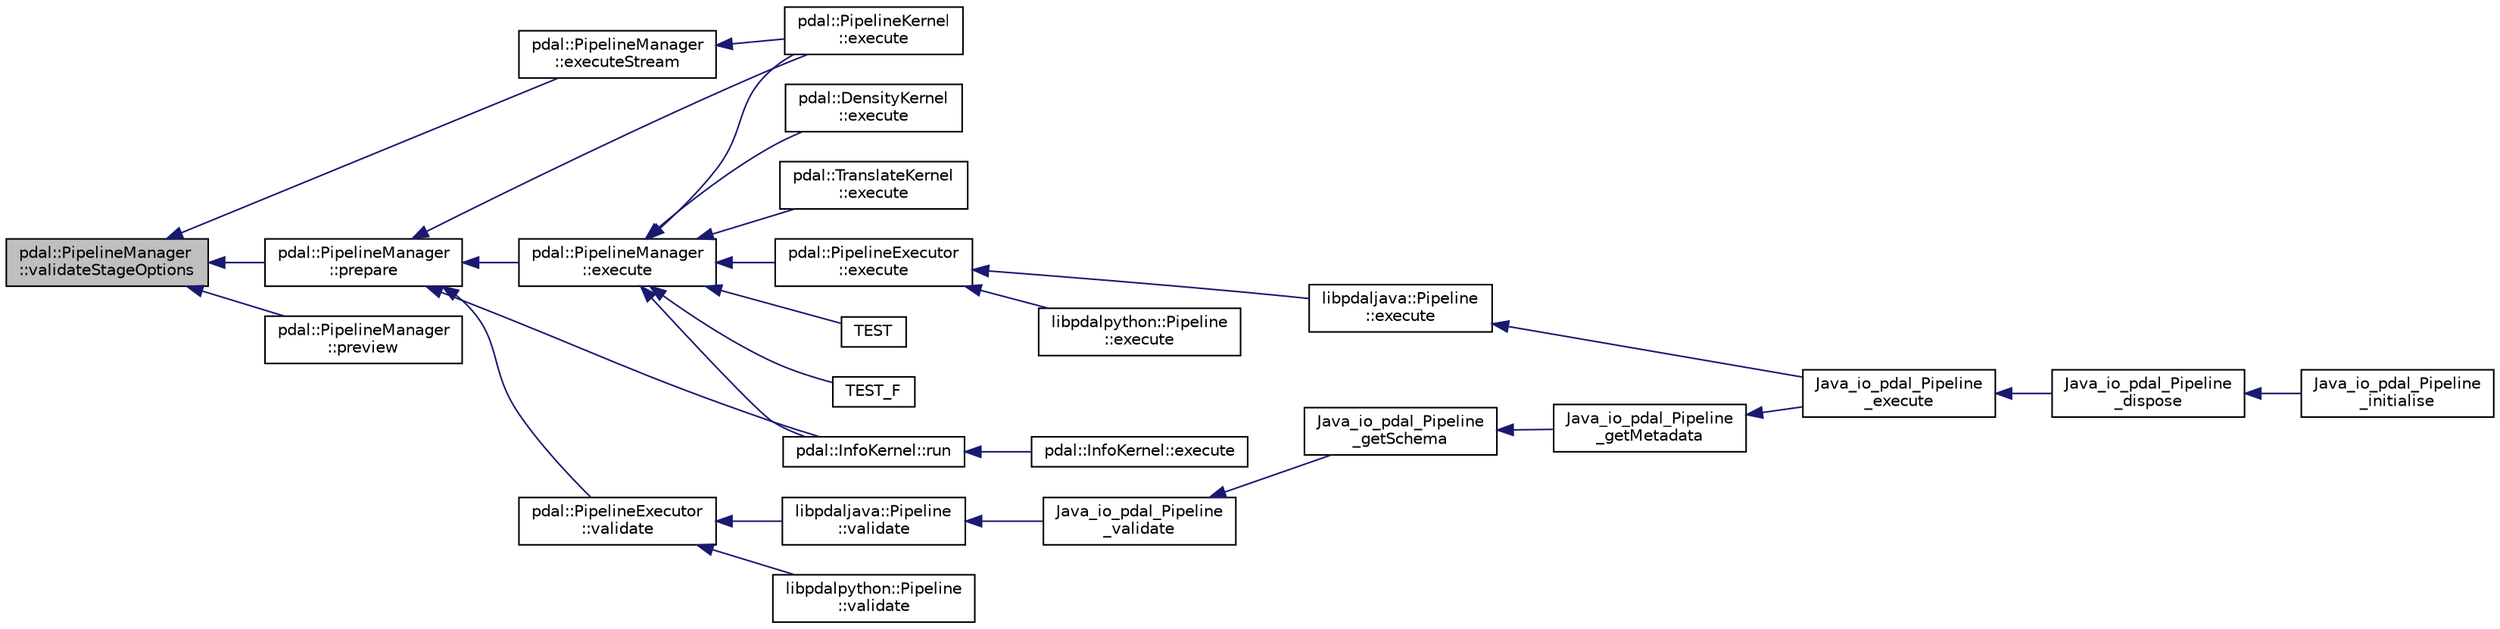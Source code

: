 digraph "pdal::PipelineManager::validateStageOptions"
{
  edge [fontname="Helvetica",fontsize="10",labelfontname="Helvetica",labelfontsize="10"];
  node [fontname="Helvetica",fontsize="10",shape=record];
  rankdir="LR";
  Node1 [label="pdal::PipelineManager\l::validateStageOptions",height=0.2,width=0.4,color="black", fillcolor="grey75", style="filled", fontcolor="black"];
  Node1 -> Node2 [dir="back",color="midnightblue",fontsize="10",style="solid",fontname="Helvetica"];
  Node2 [label="pdal::PipelineManager\l::executeStream",height=0.2,width=0.4,color="black", fillcolor="white", style="filled",URL="$classpdal_1_1PipelineManager.html#a657ff17a1dce54e42bd3f152759a896c"];
  Node2 -> Node3 [dir="back",color="midnightblue",fontsize="10",style="solid",fontname="Helvetica"];
  Node3 [label="pdal::PipelineKernel\l::execute",height=0.2,width=0.4,color="black", fillcolor="white", style="filled",URL="$classpdal_1_1PipelineKernel.html#a0d3bb8f1b2c0af4e3d8af7f61a264d20"];
  Node1 -> Node4 [dir="back",color="midnightblue",fontsize="10",style="solid",fontname="Helvetica"];
  Node4 [label="pdal::PipelineManager\l::prepare",height=0.2,width=0.4,color="black", fillcolor="white", style="filled",URL="$classpdal_1_1PipelineManager.html#ab1216e90ce5bea6ed10b3bdfeef47e6d"];
  Node4 -> Node3 [dir="back",color="midnightblue",fontsize="10",style="solid",fontname="Helvetica"];
  Node4 -> Node5 [dir="back",color="midnightblue",fontsize="10",style="solid",fontname="Helvetica"];
  Node5 [label="pdal::PipelineManager\l::execute",height=0.2,width=0.4,color="black", fillcolor="white", style="filled",URL="$classpdal_1_1PipelineManager.html#a826f2b5b837f610c14d18777b595abff"];
  Node5 -> Node6 [dir="back",color="midnightblue",fontsize="10",style="solid",fontname="Helvetica"];
  Node6 [label="pdal::DensityKernel\l::execute",height=0.2,width=0.4,color="black", fillcolor="white", style="filled",URL="$classpdal_1_1DensityKernel.html#a0c74e94ba52214ddb0455254fb25a0b3"];
  Node5 -> Node3 [dir="back",color="midnightblue",fontsize="10",style="solid",fontname="Helvetica"];
  Node5 -> Node7 [dir="back",color="midnightblue",fontsize="10",style="solid",fontname="Helvetica"];
  Node7 [label="pdal::TranslateKernel\l::execute",height=0.2,width=0.4,color="black", fillcolor="white", style="filled",URL="$classpdal_1_1TranslateKernel.html#a29dcfe64f27066795c729465ffbef49c"];
  Node5 -> Node8 [dir="back",color="midnightblue",fontsize="10",style="solid",fontname="Helvetica"];
  Node8 [label="pdal::PipelineExecutor\l::execute",height=0.2,width=0.4,color="black", fillcolor="white", style="filled",URL="$classpdal_1_1PipelineExecutor.html#a9ff24f6f54a70e8606f4d1af5d2860f5"];
  Node8 -> Node9 [dir="back",color="midnightblue",fontsize="10",style="solid",fontname="Helvetica"];
  Node9 [label="libpdaljava::Pipeline\l::execute",height=0.2,width=0.4,color="black", fillcolor="white", style="filled",URL="$classlibpdaljava_1_1Pipeline.html#ad495dfb2b84c8504a4eb4b1d81be9343"];
  Node9 -> Node10 [dir="back",color="midnightblue",fontsize="10",style="solid",fontname="Helvetica"];
  Node10 [label="Java_io_pdal_Pipeline\l_execute",height=0.2,width=0.4,color="black", fillcolor="white", style="filled",URL="$io__pdal__Pipeline_8cpp.html#a12a870b2859adaaa0556bf0a18f4d13c"];
  Node10 -> Node11 [dir="back",color="midnightblue",fontsize="10",style="solid",fontname="Helvetica"];
  Node11 [label="Java_io_pdal_Pipeline\l_dispose",height=0.2,width=0.4,color="black", fillcolor="white", style="filled",URL="$io__pdal__Pipeline_8cpp.html#a8238e4e6616b338d76b4ed68e533305c"];
  Node11 -> Node12 [dir="back",color="midnightblue",fontsize="10",style="solid",fontname="Helvetica"];
  Node12 [label="Java_io_pdal_Pipeline\l_initialise",height=0.2,width=0.4,color="black", fillcolor="white", style="filled",URL="$io__pdal__Pipeline_8cpp.html#ad7b0833a8c4a23a66bf49021695854ee"];
  Node8 -> Node13 [dir="back",color="midnightblue",fontsize="10",style="solid",fontname="Helvetica"];
  Node13 [label="libpdalpython::Pipeline\l::execute",height=0.2,width=0.4,color="black", fillcolor="white", style="filled",URL="$classlibpdalpython_1_1Pipeline.html#aa230af5e287c94370b6dda4476ceba1e"];
  Node5 -> Node14 [dir="back",color="midnightblue",fontsize="10",style="solid",fontname="Helvetica"];
  Node14 [label="pdal::InfoKernel::run",height=0.2,width=0.4,color="black", fillcolor="white", style="filled",URL="$classpdal_1_1InfoKernel.html#a507a4fa6aa98127ddc55bb730bcf6a2f"];
  Node14 -> Node15 [dir="back",color="midnightblue",fontsize="10",style="solid",fontname="Helvetica"];
  Node15 [label="pdal::InfoKernel::execute",height=0.2,width=0.4,color="black", fillcolor="white", style="filled",URL="$classpdal_1_1InfoKernel.html#ac8d3f256fa5d844710b25034f4e22eaa"];
  Node5 -> Node16 [dir="back",color="midnightblue",fontsize="10",style="solid",fontname="Helvetica"];
  Node16 [label="TEST",height=0.2,width=0.4,color="black", fillcolor="white", style="filled",URL="$IcebridgeReaderTest_8cpp.html#a2dbac50759032cdb6bd09a9912a570c4"];
  Node5 -> Node17 [dir="back",color="midnightblue",fontsize="10",style="solid",fontname="Helvetica"];
  Node17 [label="TEST_F",height=0.2,width=0.4,color="black", fillcolor="white", style="filled",URL="$PythonFilterTest_8cpp.html#ab2403002240c7f84a058b864ce05cda0"];
  Node4 -> Node14 [dir="back",color="midnightblue",fontsize="10",style="solid",fontname="Helvetica"];
  Node4 -> Node18 [dir="back",color="midnightblue",fontsize="10",style="solid",fontname="Helvetica"];
  Node18 [label="pdal::PipelineExecutor\l::validate",height=0.2,width=0.4,color="black", fillcolor="white", style="filled",URL="$classpdal_1_1PipelineExecutor.html#a8a9ea9edd1de624d277ae9ff8d3493bc"];
  Node18 -> Node19 [dir="back",color="midnightblue",fontsize="10",style="solid",fontname="Helvetica"];
  Node19 [label="libpdaljava::Pipeline\l::validate",height=0.2,width=0.4,color="black", fillcolor="white", style="filled",URL="$classlibpdaljava_1_1Pipeline.html#af37a973b3f38b4240f800abf12cd969a"];
  Node19 -> Node20 [dir="back",color="midnightblue",fontsize="10",style="solid",fontname="Helvetica"];
  Node20 [label="Java_io_pdal_Pipeline\l_validate",height=0.2,width=0.4,color="black", fillcolor="white", style="filled",URL="$io__pdal__Pipeline_8cpp.html#a8a69b7f4a488cb8f6e3daf06565454a9"];
  Node20 -> Node21 [dir="back",color="midnightblue",fontsize="10",style="solid",fontname="Helvetica"];
  Node21 [label="Java_io_pdal_Pipeline\l_getSchema",height=0.2,width=0.4,color="black", fillcolor="white", style="filled",URL="$io__pdal__Pipeline_8cpp.html#ae6caeca72780b5e3ad792cd5c00df87c"];
  Node21 -> Node22 [dir="back",color="midnightblue",fontsize="10",style="solid",fontname="Helvetica"];
  Node22 [label="Java_io_pdal_Pipeline\l_getMetadata",height=0.2,width=0.4,color="black", fillcolor="white", style="filled",URL="$io__pdal__Pipeline_8cpp.html#a66a0073f40bd33fe176e2e8bacc57d7d"];
  Node22 -> Node10 [dir="back",color="midnightblue",fontsize="10",style="solid",fontname="Helvetica"];
  Node18 -> Node23 [dir="back",color="midnightblue",fontsize="10",style="solid",fontname="Helvetica"];
  Node23 [label="libpdalpython::Pipeline\l::validate",height=0.2,width=0.4,color="black", fillcolor="white", style="filled",URL="$classlibpdalpython_1_1Pipeline.html#a2830e2b9cbe0364fa919a78383d2f01d"];
  Node1 -> Node24 [dir="back",color="midnightblue",fontsize="10",style="solid",fontname="Helvetica"];
  Node24 [label="pdal::PipelineManager\l::preview",height=0.2,width=0.4,color="black", fillcolor="white", style="filled",URL="$classpdal_1_1PipelineManager.html#abb1e647775de2cbad890d3d587d5225e"];
}

